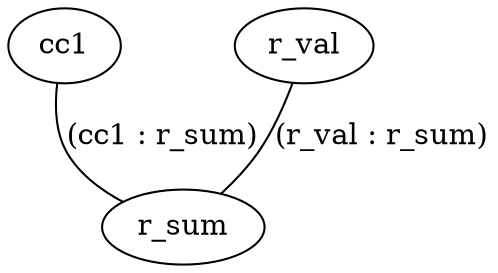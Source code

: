graph G {
  1 [ label="r_sum" ];
  2 [ label="cc1" ];
  3 [ label="r_val" ];
  2 -- 1 [ label="(cc1 : r_sum)" ];
  3 -- 1 [ label="(r_val : r_sum)" ];
}
